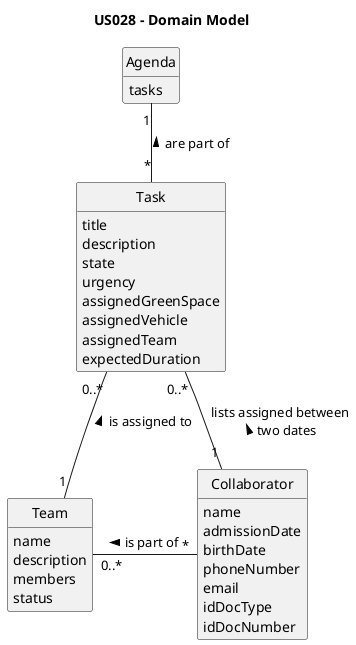 @startuml
skinparam monochrome true
skinparam packageStyle rectangle
skinparam shadowing false

'left to right direction

skinparam classAttributeIconSize 0

hide circle
hide methods

title US028 - Domain Model

class Team{
    name
    description
    members
    status
}

class Agenda{
    tasks
}

class Collaborator{
    name
    admissionDate
    birthDate
    phoneNumber
    email
    idDocType
    idDocNumber
}

class Task{
    title
    description
    state
    urgency
    assignedGreenSpace
    assignedVehicle
    assignedTeam
    expectedDuration
}

Task "*" -u- "1" Agenda : "are part of >"
Team "1" -u- "0..*" Task : "is assigned to >"
Collaborator "*" -l- "0..*" Team : "is part of >"
Collaborator "1" -u- "0..*" Task : "lists assigned between\ntwo dates <"

@enduml